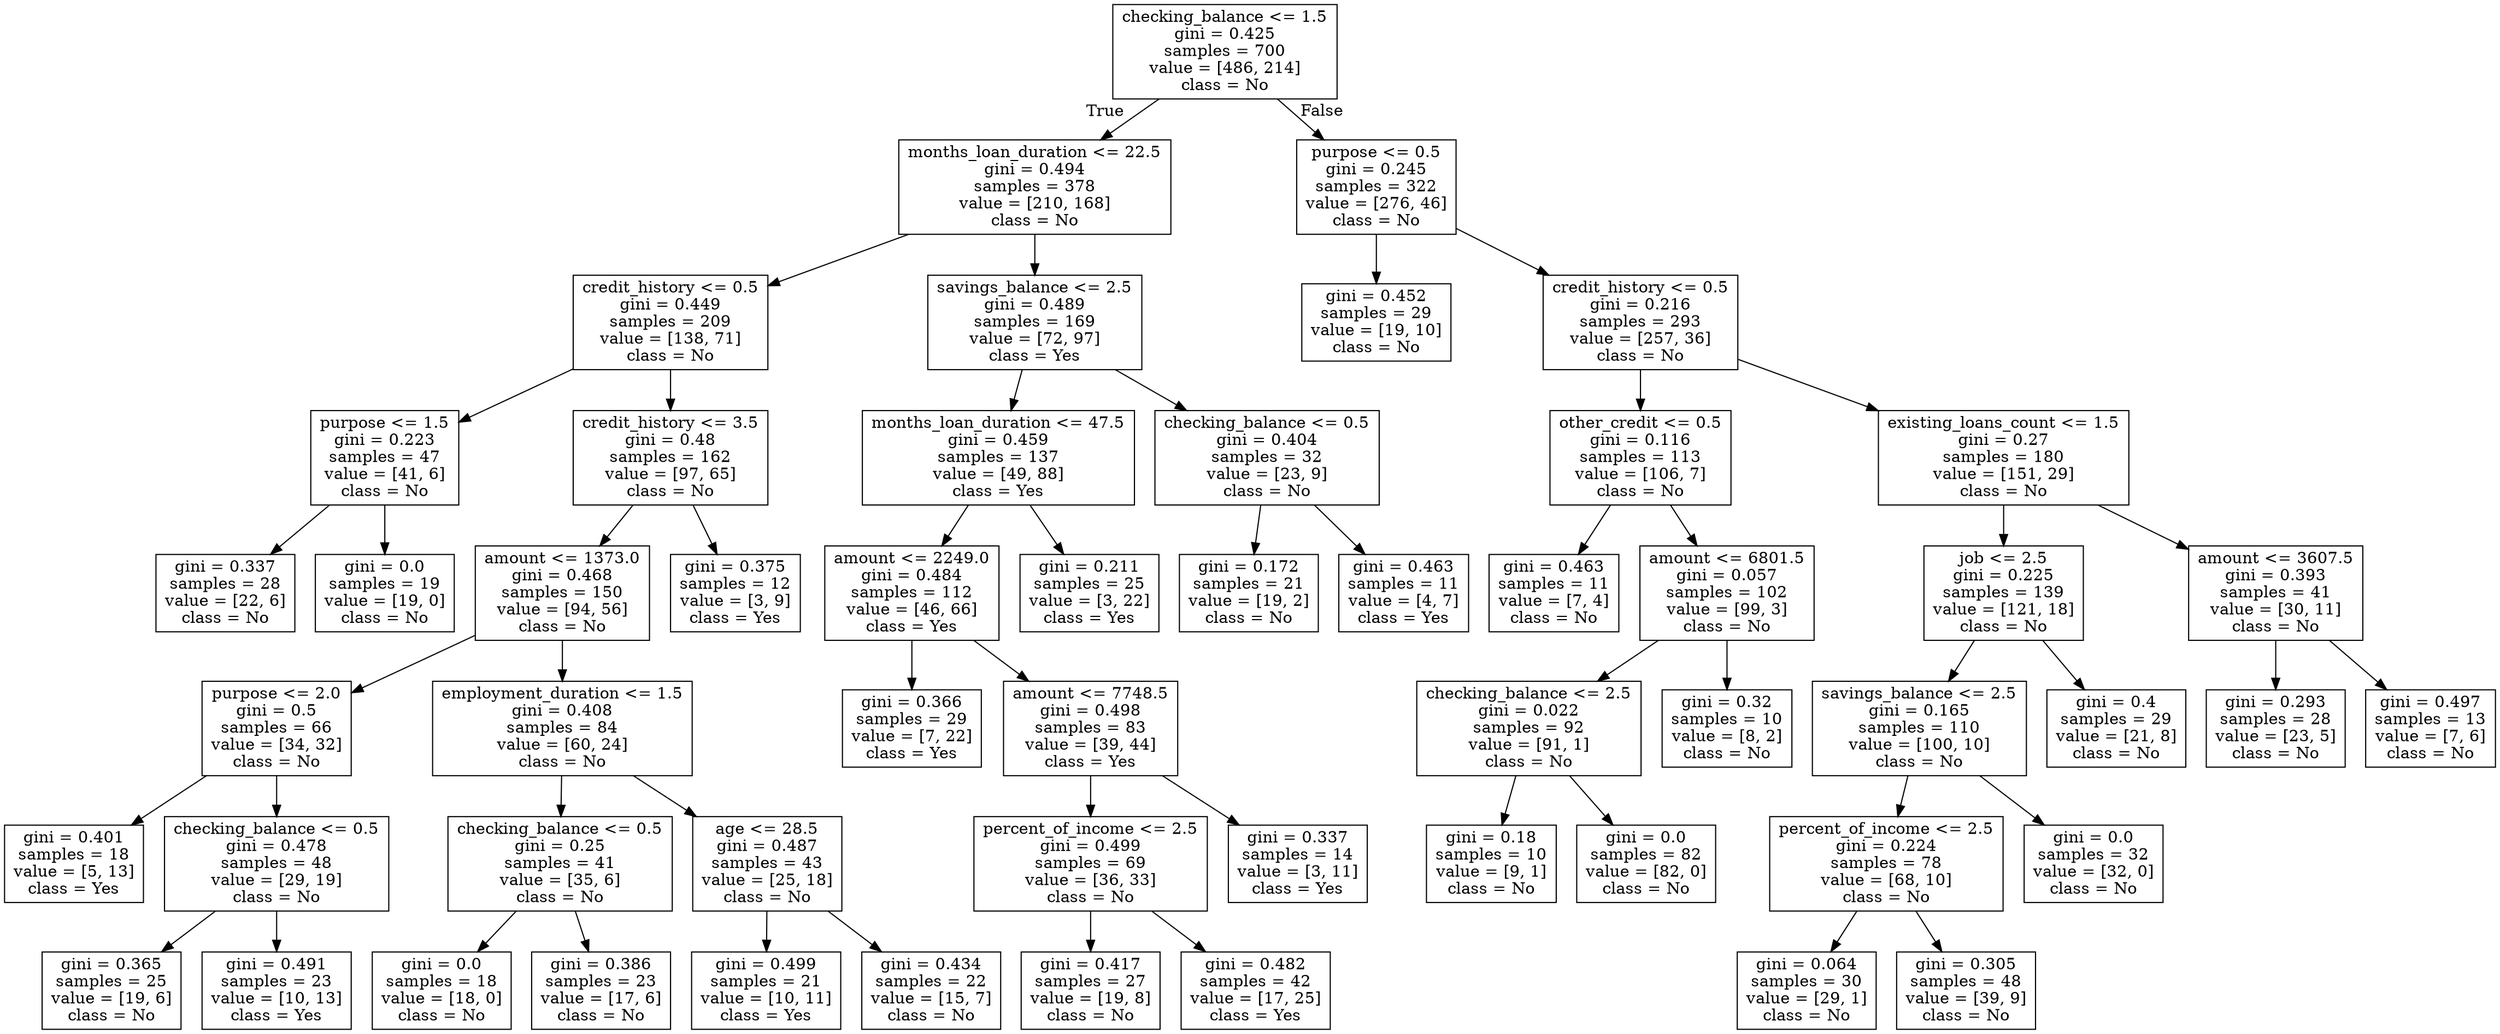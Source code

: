 digraph Tree {
node [shape=box] ;
0 [label="checking_balance <= 1.5\ngini = 0.425\nsamples = 700\nvalue = [486, 214]\nclass = No"] ;
1 [label="months_loan_duration <= 22.5\ngini = 0.494\nsamples = 378\nvalue = [210, 168]\nclass = No"] ;
0 -> 1 [labeldistance=2.5, labelangle=45, headlabel="True"] ;
2 [label="credit_history <= 0.5\ngini = 0.449\nsamples = 209\nvalue = [138, 71]\nclass = No"] ;
1 -> 2 ;
3 [label="purpose <= 1.5\ngini = 0.223\nsamples = 47\nvalue = [41, 6]\nclass = No"] ;
2 -> 3 ;
4 [label="gini = 0.337\nsamples = 28\nvalue = [22, 6]\nclass = No"] ;
3 -> 4 ;
5 [label="gini = 0.0\nsamples = 19\nvalue = [19, 0]\nclass = No"] ;
3 -> 5 ;
6 [label="credit_history <= 3.5\ngini = 0.48\nsamples = 162\nvalue = [97, 65]\nclass = No"] ;
2 -> 6 ;
7 [label="amount <= 1373.0\ngini = 0.468\nsamples = 150\nvalue = [94, 56]\nclass = No"] ;
6 -> 7 ;
8 [label="purpose <= 2.0\ngini = 0.5\nsamples = 66\nvalue = [34, 32]\nclass = No"] ;
7 -> 8 ;
9 [label="gini = 0.401\nsamples = 18\nvalue = [5, 13]\nclass = Yes"] ;
8 -> 9 ;
10 [label="checking_balance <= 0.5\ngini = 0.478\nsamples = 48\nvalue = [29, 19]\nclass = No"] ;
8 -> 10 ;
11 [label="gini = 0.365\nsamples = 25\nvalue = [19, 6]\nclass = No"] ;
10 -> 11 ;
12 [label="gini = 0.491\nsamples = 23\nvalue = [10, 13]\nclass = Yes"] ;
10 -> 12 ;
13 [label="employment_duration <= 1.5\ngini = 0.408\nsamples = 84\nvalue = [60, 24]\nclass = No"] ;
7 -> 13 ;
14 [label="checking_balance <= 0.5\ngini = 0.25\nsamples = 41\nvalue = [35, 6]\nclass = No"] ;
13 -> 14 ;
15 [label="gini = 0.0\nsamples = 18\nvalue = [18, 0]\nclass = No"] ;
14 -> 15 ;
16 [label="gini = 0.386\nsamples = 23\nvalue = [17, 6]\nclass = No"] ;
14 -> 16 ;
17 [label="age <= 28.5\ngini = 0.487\nsamples = 43\nvalue = [25, 18]\nclass = No"] ;
13 -> 17 ;
18 [label="gini = 0.499\nsamples = 21\nvalue = [10, 11]\nclass = Yes"] ;
17 -> 18 ;
19 [label="gini = 0.434\nsamples = 22\nvalue = [15, 7]\nclass = No"] ;
17 -> 19 ;
20 [label="gini = 0.375\nsamples = 12\nvalue = [3, 9]\nclass = Yes"] ;
6 -> 20 ;
21 [label="savings_balance <= 2.5\ngini = 0.489\nsamples = 169\nvalue = [72, 97]\nclass = Yes"] ;
1 -> 21 ;
22 [label="months_loan_duration <= 47.5\ngini = 0.459\nsamples = 137\nvalue = [49, 88]\nclass = Yes"] ;
21 -> 22 ;
23 [label="amount <= 2249.0\ngini = 0.484\nsamples = 112\nvalue = [46, 66]\nclass = Yes"] ;
22 -> 23 ;
24 [label="gini = 0.366\nsamples = 29\nvalue = [7, 22]\nclass = Yes"] ;
23 -> 24 ;
25 [label="amount <= 7748.5\ngini = 0.498\nsamples = 83\nvalue = [39, 44]\nclass = Yes"] ;
23 -> 25 ;
26 [label="percent_of_income <= 2.5\ngini = 0.499\nsamples = 69\nvalue = [36, 33]\nclass = No"] ;
25 -> 26 ;
27 [label="gini = 0.417\nsamples = 27\nvalue = [19, 8]\nclass = No"] ;
26 -> 27 ;
28 [label="gini = 0.482\nsamples = 42\nvalue = [17, 25]\nclass = Yes"] ;
26 -> 28 ;
29 [label="gini = 0.337\nsamples = 14\nvalue = [3, 11]\nclass = Yes"] ;
25 -> 29 ;
30 [label="gini = 0.211\nsamples = 25\nvalue = [3, 22]\nclass = Yes"] ;
22 -> 30 ;
31 [label="checking_balance <= 0.5\ngini = 0.404\nsamples = 32\nvalue = [23, 9]\nclass = No"] ;
21 -> 31 ;
32 [label="gini = 0.172\nsamples = 21\nvalue = [19, 2]\nclass = No"] ;
31 -> 32 ;
33 [label="gini = 0.463\nsamples = 11\nvalue = [4, 7]\nclass = Yes"] ;
31 -> 33 ;
34 [label="purpose <= 0.5\ngini = 0.245\nsamples = 322\nvalue = [276, 46]\nclass = No"] ;
0 -> 34 [labeldistance=2.5, labelangle=-45, headlabel="False"] ;
35 [label="gini = 0.452\nsamples = 29\nvalue = [19, 10]\nclass = No"] ;
34 -> 35 ;
36 [label="credit_history <= 0.5\ngini = 0.216\nsamples = 293\nvalue = [257, 36]\nclass = No"] ;
34 -> 36 ;
37 [label="other_credit <= 0.5\ngini = 0.116\nsamples = 113\nvalue = [106, 7]\nclass = No"] ;
36 -> 37 ;
38 [label="gini = 0.463\nsamples = 11\nvalue = [7, 4]\nclass = No"] ;
37 -> 38 ;
39 [label="amount <= 6801.5\ngini = 0.057\nsamples = 102\nvalue = [99, 3]\nclass = No"] ;
37 -> 39 ;
40 [label="checking_balance <= 2.5\ngini = 0.022\nsamples = 92\nvalue = [91, 1]\nclass = No"] ;
39 -> 40 ;
41 [label="gini = 0.18\nsamples = 10\nvalue = [9, 1]\nclass = No"] ;
40 -> 41 ;
42 [label="gini = 0.0\nsamples = 82\nvalue = [82, 0]\nclass = No"] ;
40 -> 42 ;
43 [label="gini = 0.32\nsamples = 10\nvalue = [8, 2]\nclass = No"] ;
39 -> 43 ;
44 [label="existing_loans_count <= 1.5\ngini = 0.27\nsamples = 180\nvalue = [151, 29]\nclass = No"] ;
36 -> 44 ;
45 [label="job <= 2.5\ngini = 0.225\nsamples = 139\nvalue = [121, 18]\nclass = No"] ;
44 -> 45 ;
46 [label="savings_balance <= 2.5\ngini = 0.165\nsamples = 110\nvalue = [100, 10]\nclass = No"] ;
45 -> 46 ;
47 [label="percent_of_income <= 2.5\ngini = 0.224\nsamples = 78\nvalue = [68, 10]\nclass = No"] ;
46 -> 47 ;
48 [label="gini = 0.064\nsamples = 30\nvalue = [29, 1]\nclass = No"] ;
47 -> 48 ;
49 [label="gini = 0.305\nsamples = 48\nvalue = [39, 9]\nclass = No"] ;
47 -> 49 ;
50 [label="gini = 0.0\nsamples = 32\nvalue = [32, 0]\nclass = No"] ;
46 -> 50 ;
51 [label="gini = 0.4\nsamples = 29\nvalue = [21, 8]\nclass = No"] ;
45 -> 51 ;
52 [label="amount <= 3607.5\ngini = 0.393\nsamples = 41\nvalue = [30, 11]\nclass = No"] ;
44 -> 52 ;
53 [label="gini = 0.293\nsamples = 28\nvalue = [23, 5]\nclass = No"] ;
52 -> 53 ;
54 [label="gini = 0.497\nsamples = 13\nvalue = [7, 6]\nclass = No"] ;
52 -> 54 ;
}